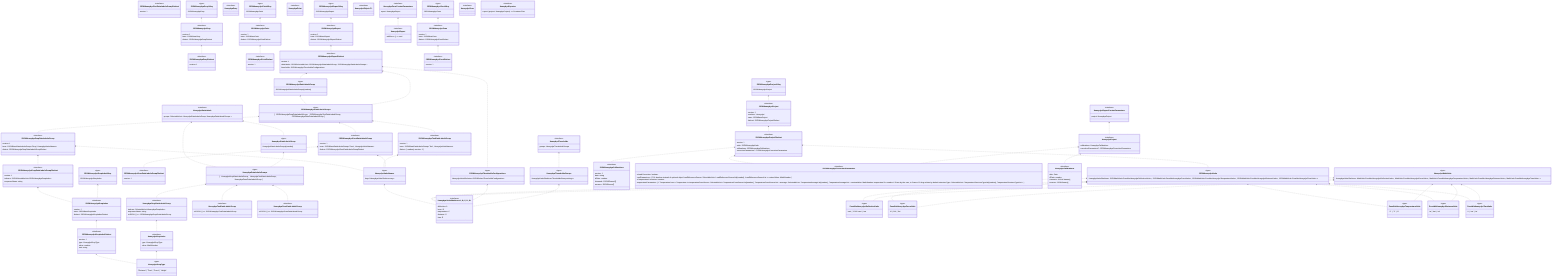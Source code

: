 classDiagram
class JSONHeavydynDataLabelsGroup {
  <<type>>
  JSONHeavydynDataLabelsGroups[number]
}
JSONHeavydynDataLabelsGroup <.. JSONHeavydynDataLabelsGroups


class JSONHeavydynDataLabelsGroups {
  <<type>>
  [   JSONHeavydynDropDataLabelsGroup,   JSONHeavydynTestDataLabelsGroup,   JSONHeavydynZoneDataLabelsGroup ]
}
JSONHeavydynDataLabelsGroups <.. JSONHeavydynDropDataLabelsGroup
JSONHeavydynDataLabelsGroups <.. JSONHeavydynTestDataLabelsGroup
JSONHeavydynDataLabelsGroups <.. JSONHeavydynZoneDataLabelsGroup


class JSONHeavydynDropDataLabelsGroup {
  <<interface>>
  version: 1
  base: JSONBaseDataLabelsGroup#60;'Drop', HeavydynUnitsNames#62;
  distinct: JSONHeavydynDropDataLabelsGroupDistinct
}
JSONHeavydynDropDataLabelsGroup <.. HeavydynUnitsNames
JSONHeavydynDropDataLabelsGroup <.. JSONHeavydynDropDataLabelsGroupDistinct


class JSONHeavydynDropDataLabelsGroupDistinct {
  <<interface>>
  version: 1
  indexes: JSONSelectableList#60;JSONHeavydynDropIndex#62;
  sequenceName: string
}
JSONHeavydynDropDataLabelsGroupDistinct <.. JSONHeavydynDropIndex


class JSONHeavydynTestDataLabelsGroup {
  <<interface>>
  version: 1
  base: JSONBaseDataLabelsGroup#60;'Test', HeavydynUnitsNames#62;
  distinct: #123;     readonly version: 1   #125;
}
JSONHeavydynTestDataLabelsGroup <.. HeavydynUnitsNames


class JSONHeavydynTestDataLabelsGroupDistinct {
  <<interface>>
  version: 1
}



class JSONHeavydynZoneDataLabelsGroup {
  <<interface>>
  version: 1
  base: JSONBaseDataLabelsGroup#60;'Zone', HeavydynUnitsNames#62;
  distinct: JSONHeavydynZoneDataLabelsGroupDistinct
}
JSONHeavydynZoneDataLabelsGroup <.. HeavydynUnitsNames
JSONHeavydynZoneDataLabelsGroup <.. JSONHeavydynZoneDataLabelsGroupDistinct


class JSONHeavydynZoneDataLabelsGroupDistinct {
  <<interface>>
  version: 1
}



class HeavydynDataLabels {
  <<interface>>
  groups: SelectableList#60;     HeavydynDataLabelsGroup,     HeavydynDataLabelsGroups   #62;
}
HeavydynDataLabels <.. HeavydynDataLabelsGroup
HeavydynDataLabels <.. HeavydynDataLabelsGroups


class HeavydynDataLabelsGroup {
  <<type>>
  HeavydynDataLabelsGroups[number]
}
HeavydynDataLabelsGroup <.. HeavydynDataLabelsGroups


class HeavydynDataLabelsGroups {
  <<type>>
  [   HeavydynDropDataLabelsGroup,   HeavydynTestDataLabelsGroup,   HeavydynZoneDataLabelsGroup ]
}
HeavydynDataLabelsGroups <.. HeavydynDropDataLabelsGroup
HeavydynDataLabelsGroups <.. HeavydynTestDataLabelsGroup
HeavydynDataLabelsGroups <.. HeavydynZoneDataLabelsGroup


class HeavydynDropDataLabelsGroup {
  <<interface>>
  indexes: SelectableList#60;HeavydynDropIndex#62;
  sequenceName: string
  toJSON: #40;#41; =#62; JSONHeavydynDropDataLabelsGroup
}
HeavydynDropDataLabelsGroup <.. HeavydynDropIndex


class HeavydynTestDataLabelsGroup {
  <<interface>>
  toJSON: #40;#41; =#62; JSONHeavydynTestDataLabelsGroup
}



class HeavydynZoneDataLabelsGroup {
  <<interface>>
  toJSON: #40;#41; =#62; JSONHeavydynZoneDataLabelsGroup
}



class JSONHeavydynDropVAny {
  <<type>>
  JSONHeavydynDrop
}
JSONHeavydynDropVAny <.. JSONHeavydynDrop


class JSONHeavydynDrop {
  <<interface>>
  version: 1
  base: JSONBaseDrop
  distinct: JSONHeavydynDropDistinct
}
JSONHeavydynDrop <.. JSONHeavydynDropDistinct


class JSONHeavydynDropDistinct {
  <<interface>>
  version: 1
}



class JSONHeavydynDropIndexVAny {
  <<type>>
  JSONHeavydynDropIndex
}
JSONHeavydynDropIndexVAny <.. JSONHeavydynDropIndex


class JSONHeavydynDropIndex {
  <<interface>>
  version: 1
  base: JSONBaseDropIndex
  distinct: JSONHeavydynDropIndexDistinct
}
JSONHeavydynDropIndex <.. JSONHeavydynDropIndexDistinct


class JSONHeavydynDropIndexDistinct {
  <<interface>>
  version: 1
  type: HeavydynDropType
  value: number
  unit: string
}
JSONHeavydynDropIndexDistinct <.. HeavydynDropType


class HeavydynDropType {
  <<type>>
  'Distance' | 'Time' | 'Force' | 'Height'
}



class HeavydynDrop {
  <<interface>>

}



class HeavydynDropIndex {
  <<interface>>
  type: HeavydynDropType
  value: MathNumber
}
HeavydynDropIndex <.. HeavydynDropType


class HeavydynUnitsSkeleton~A, B, C, D, E~ {
  <<interface>>
  deflection: A
  force: B
  temperature: C
  distance: D
  time: E
}



class HeavydynUnitsNames {
  <<type>>
  keyof HeavydynUnitsSkeleton#60;any#62;
}
HeavydynUnitsNames <.. HeavydynUnitsSkeleton~A, B, C, D, E~


class PossibleHeavydynDeflectionUnits {
  <<type>>
  'mm' | '1/100 mm' | 'um'
}



class PossibleHeavydynForceUnits {
  <<type>>
  'N' | 'kN' | 'lbs'
}



class PossibleHeavydynTemperatureUnits {
  <<type>>
  '°C' | '°F' | 'K'
}



class PossibleHeavydynDistanceUnits {
  <<type>>
  'm' | 'km' | 'mi'
}



class PossibleHeavydynTimeUnits {
  <<type>>
  's' | 'ms' | 'us'
}



class JSONHeavydynUnits {
  <<type>>
  HeavydynUnitsSkeleton#60;   JSONMathUnit#60;PossibleHeavydynDeflectionUnits#62;,   JSONMathUnit#60;PossibleHeavydynForceUnits#62;,   JSONMathUnit#60;PossibleHeavydynTemperatureUnits#62;,   JSONMathUnit#60;PossibleHeavydynDistanceUnits#62;,   JSONMathUnit#60;PossibleHeavydynTimeUnits#62; #62;
}
JSONHeavydynUnits <.. HeavydynUnitsSkeleton~A, B, C, D, E~
JSONHeavydynUnits <.. PossibleHeavydynDeflectionUnits
JSONHeavydynUnits <.. PossibleHeavydynForceUnits
JSONHeavydynUnits <.. PossibleHeavydynTemperatureUnits
JSONHeavydynUnits <.. PossibleHeavydynDistanceUnits
JSONHeavydynUnits <.. PossibleHeavydynTimeUnits


class HeavydynMathUnits {
  <<type>>
  HeavydynUnitsSkeleton#60;   MathUnit#60;PossibleHeavydynDeflectionUnits#62;,   MathUnit#60;PossibleHeavydynForceUnits#62;,   MathUnit#60;PossibleHeavydynTemperatureUnits#62;,   MathUnit#60;PossibleHeavydynDistanceUnits#62;,   MathUnit#60;PossibleHeavydynTimeUnits#62; #62;
}
HeavydynMathUnits <.. HeavydynUnitsSkeleton~A, B, C, D, E~
HeavydynMathUnits <.. PossibleHeavydynDeflectionUnits
HeavydynMathUnits <.. PossibleHeavydynForceUnits
HeavydynMathUnits <.. PossibleHeavydynTemperatureUnits
HeavydynMathUnits <.. PossibleHeavydynDistanceUnits
HeavydynMathUnits <.. PossibleHeavydynTimeUnits


class JSONHeavydynPointVAny {
  <<type>>
  JSONHeavydynPoint
}
JSONHeavydynPointVAny <.. JSONHeavydynPoint


class JSONHeavydynPoint {
  <<interface>>
  version: 1
  base: JSONBasePoint
  distinct: JSONHeavydynPointDistinct
}
JSONHeavydynPoint <.. JSONHeavydynPointDistinct


class JSONHeavydynPointDistinct {
  <<interface>>
  version: 1
}



class HeavydynPoint {
  <<interface>>

}



class JSONHeavydynProjectVAny {
  <<type>>
  JSONHeavydynProject
}
JSONHeavydynProjectVAny <.. JSONHeavydynProject


class JSONHeavydynProject {
  <<interface>>
  version: 1
  machine: 'Heavydyn'
  base: JSONBaseProject
  distinct: JSONHeavydynProjectDistinct
}
JSONHeavydynProject <.. JSONHeavydynProjectDistinct


class JSONHeavydynProjectDistinct {
  <<interface>>
  version: 1
  units: JSONHeavydynUnits
  calibrations: JSONHeavydynCalibrations
  correctionParameters?: JSONHeavydynCorrectionParameters
}
JSONHeavydynProjectDistinct <.. JSONHeavydynUnits
JSONHeavydynProjectDistinct <.. JSONHeavydynCalibrations
JSONHeavydynProjectDistinct <.. JSONHeavydynCorrectionParameters


class JSONHeavydynCalibrations {
  <<interface>>
  version: 1
  date: string
  dPlate: number
  channels: JSONChannel[]
  sensors: JSONSensor[]
}



class JSONHeavydynCorrectionParameters {
  <<interface>>
  isLoadCorrection: boolean
  loadParameters: #123;     // Or boolean instead of optional object     loadReferenceSource: SelectableList#60;       LoadReferenceSourceList[number],       LoadReferenceSourceList     #62;     customValue: MathNumber   #125;
  isTemperatureCorrection: boolean
  temperatureParameters: #123;     // Temperature from #62; Temperature to     temperatureFromSource: SelectableList#60;       TemperatureFromSourceList[number],       TemperatureFromSourceList     #62;     average: SelectableList#60;       TemperatureAverageList[number],       TemperatureAverageList     #62;     customValue: MathNumber     temperatureTo: number // Given by the user, in France 15 deg celsius by default     structureType: SelectableList#60;       TemperatureStructureTypeList[number],       TemperatureStructureTypeList     #62;   #125;
}



class HeavydynProject {
  <<interface>>
  calibrations: HeavydynCalibrations
  correctionParameters?: JSONHeavydynCorrectionParameters
}
HeavydynProject <.. HeavydynCalibrations
HeavydynProject <.. JSONHeavydynCorrectionParameters


class HeavydynCalibrations {
  <<interface>>
  date: Date
  dPlate: number
  channels: JSONChannel[]
  sensors: JSONSensor[]
}



class HeavydynReportCreatorParameters {
  <<interface>>
  project: HeavydynProject
}
HeavydynReportCreatorParameters <.. HeavydynProject


class JSONHeavydynReportVAny {
  <<type>>
  JSONHeavydynReport
}
JSONHeavydynReportVAny <.. JSONHeavydynReport


class JSONHeavydynReport {
  <<interface>>
  version: 1
  base: JSONBaseReport
  distinct: JSONHeavydynReportDistinct
}
JSONHeavydynReport <.. JSONHeavydynReportDistinct


class JSONHeavydynReportDistinct {
  <<interface>>
  version: 1
  dataLabels: JSONSelectableList#60;     JSONHeavydynDataLabelsGroup,     JSONHeavydynDataLabelsGroups   #62;
  thresholds: JSONHeavydynThresholdsConfigurations
}
JSONHeavydynReportDistinct <.. JSONHeavydynDataLabelsGroup
JSONHeavydynReportDistinct <.. JSONHeavydynDataLabelsGroups
JSONHeavydynReportDistinct <.. JSONHeavydynThresholdsConfigurations


class JSONHeavydynThresholdsConfigurations {
  <<type>>
  HeavydynUnitsSkeleton#60;JSONDistinctThresholdsConfiguration#62;
}
JSONHeavydynThresholdsConfigurations <.. HeavydynUnitsSkeleton~A, B, C, D, E~


class HeavydynReport {
  <<interface>>
  addZone: #40;#41; =#62; void
}



class HeavydynThresholds {
  <<interface>>
  groups: HeavydynThresholdsGroups
}
HeavydynThresholds <.. HeavydynThresholdsGroups


class HeavydynThresholdsGroups {
  <<type>>
  HeavydynUnitsSkeleton#60;ThresholdsGroup#60;string#62;#62;
}
HeavydynThresholdsGroups <.. HeavydynUnitsSkeleton~A, B, C, D, E~


class HeavydynObject~T~ {
  <<interface>>

}



class HeavydynZoneCreatorParameters {
  <<interface>>
  report: HeavydynReport
}
HeavydynZoneCreatorParameters <.. HeavydynReport


class JSONHeavydynZoneVAny {
  <<type>>
  JSONHeavydynZone
}
JSONHeavydynZoneVAny <.. JSONHeavydynZone


class JSONHeavydynZone {
  <<interface>>
  version: 1
  base: JSONBaseZone
  distinct: JSONHeavydynZoneDistinct
}
JSONHeavydynZone <.. JSONHeavydynZoneDistinct


class JSONHeavydynZoneDistinct {
  <<interface>>
  version: 1
}



class HeavydynZone {
  <<interface>>

}



class HeavydynExporter {
  <<interface>>
  export: #40;project: HeavydynProject#41; =#62; Promise#60;File#62;
}